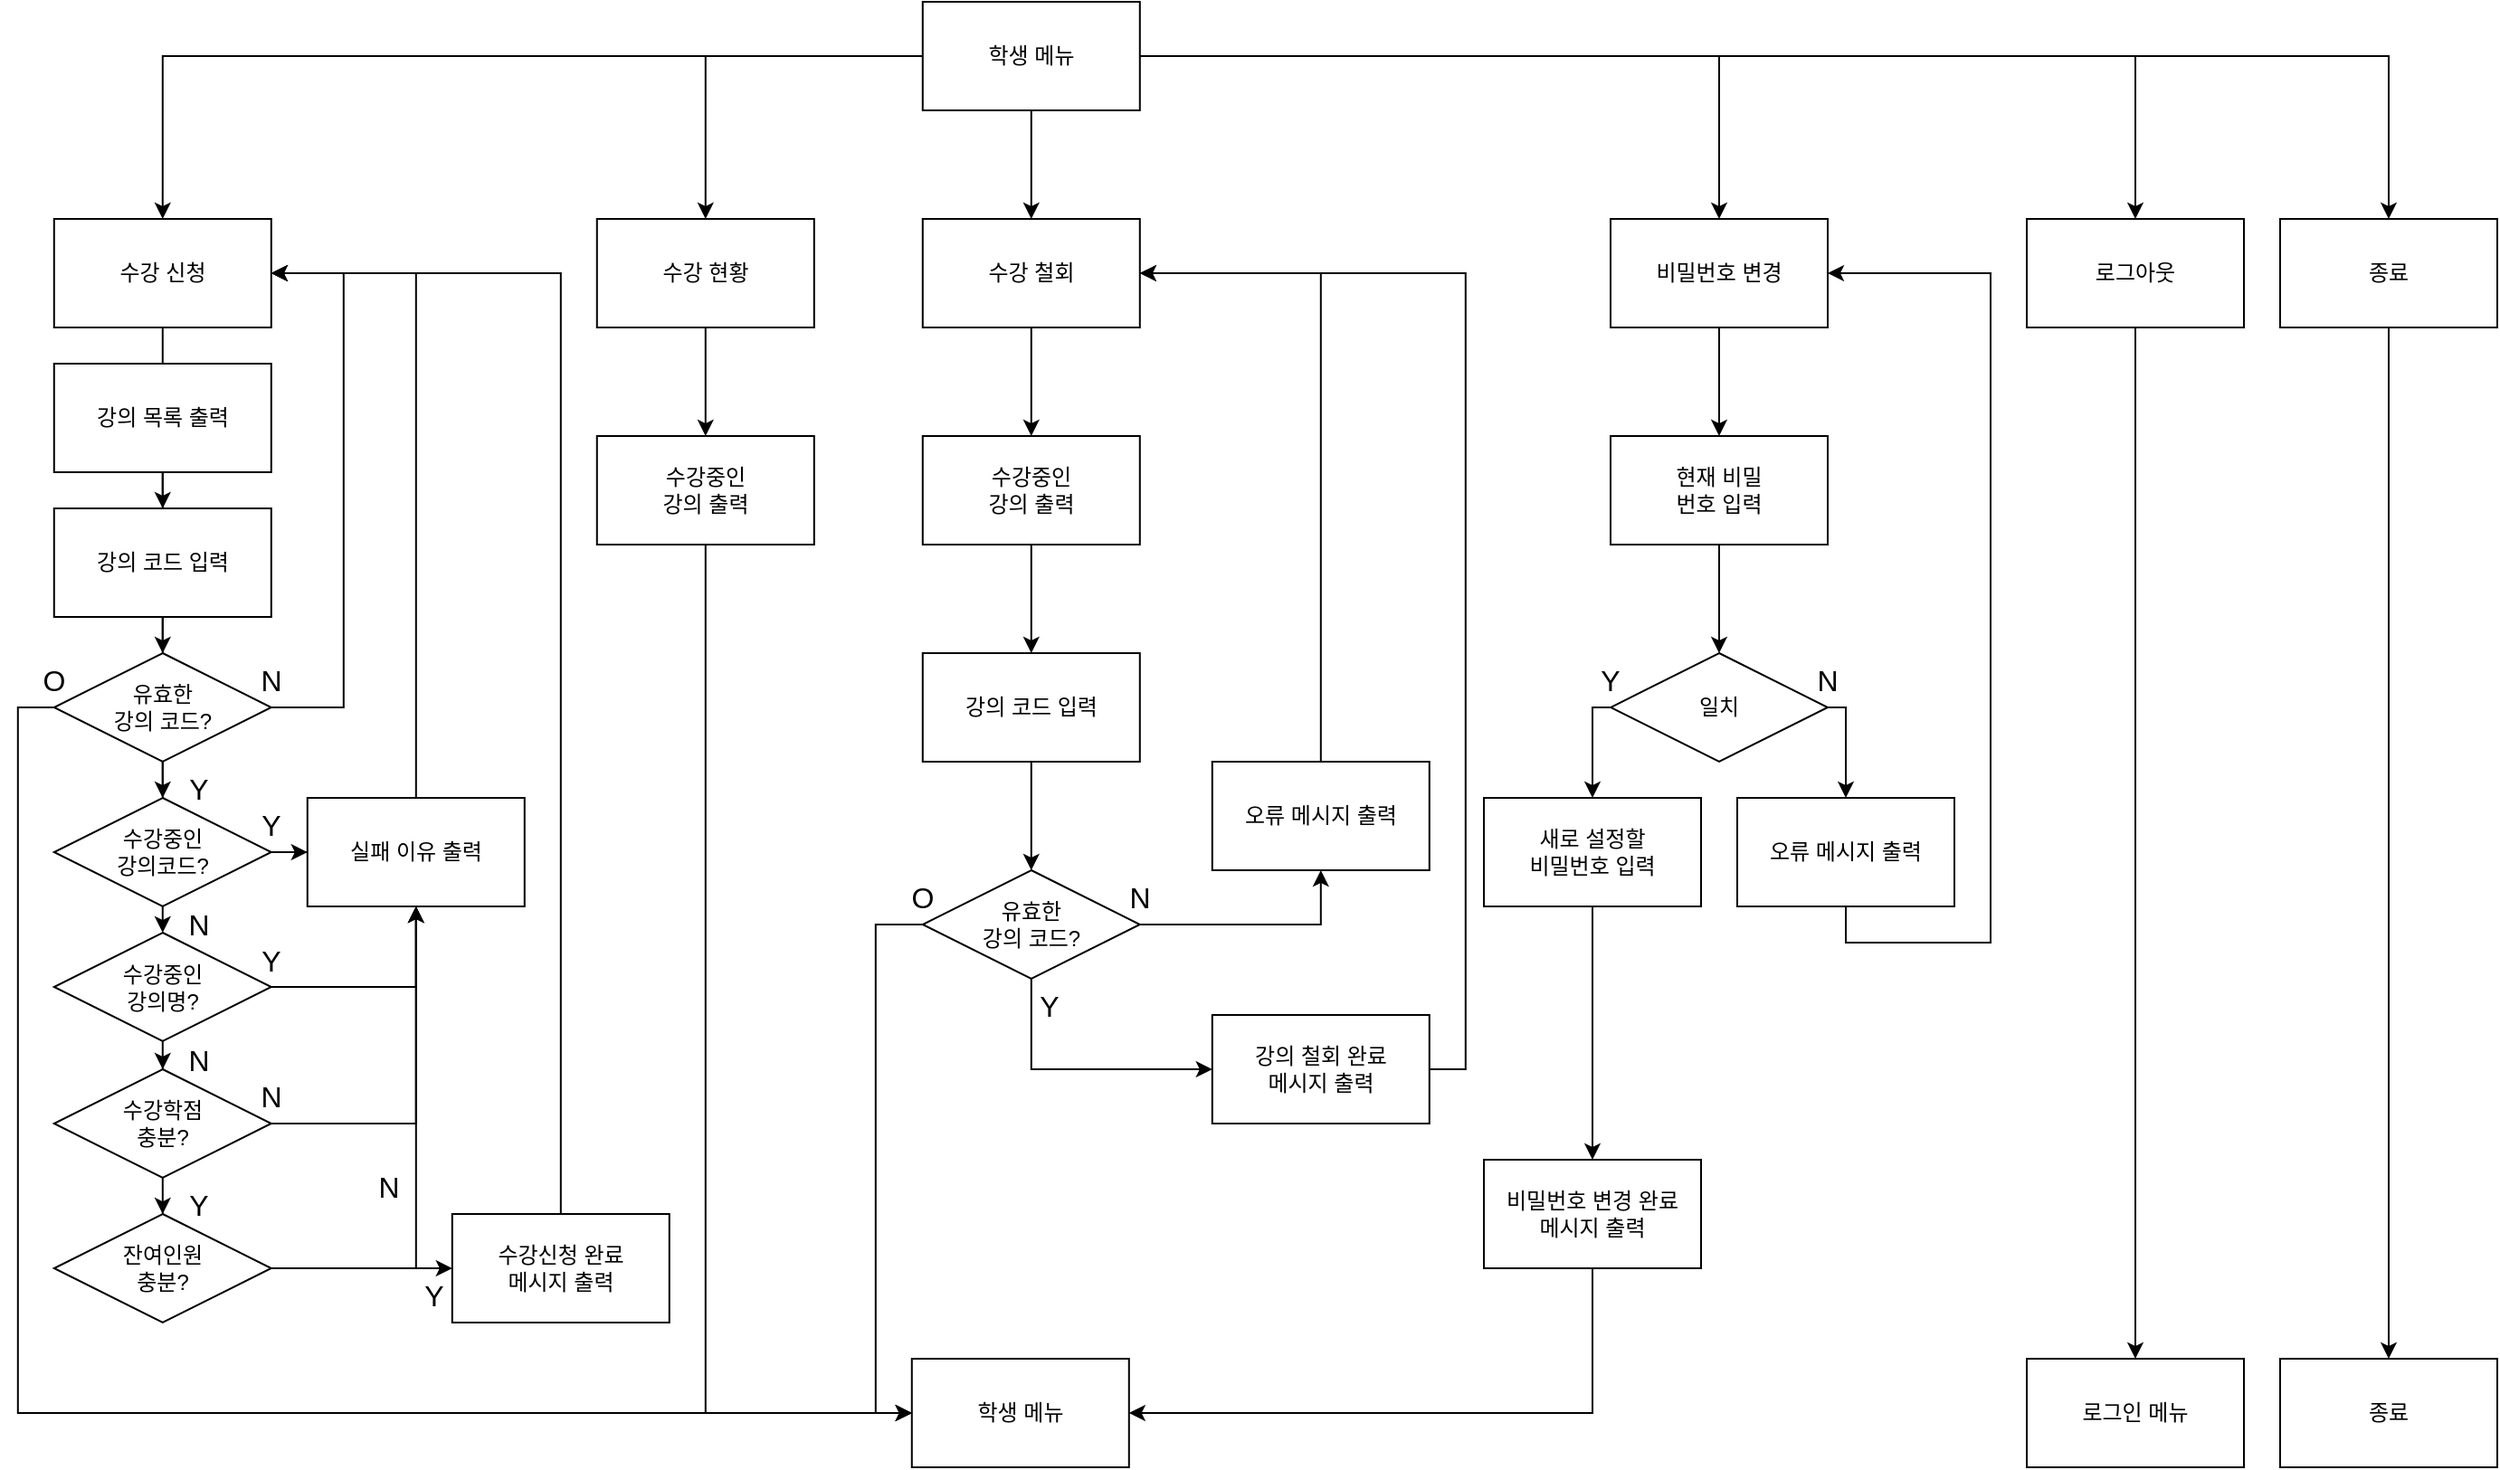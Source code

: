 <mxfile version="22.1.5" type="github">
  <diagram name="페이지-1" id="NWMa3qdQDlLlpgsDPK9D">
    <mxGraphModel dx="2862" dy="1292" grid="1" gridSize="10" guides="1" tooltips="1" connect="1" arrows="1" fold="1" page="1" pageScale="1" pageWidth="827" pageHeight="1169" math="0" shadow="0">
      <root>
        <mxCell id="0" />
        <mxCell id="1" parent="0" />
        <mxCell id="HAVesd4nzHuM8Gz4SuXQ-10" value="" style="edgeStyle=orthogonalEdgeStyle;rounded=0;orthogonalLoop=1;jettySize=auto;html=1;" parent="1" source="HAVesd4nzHuM8Gz4SuXQ-1" target="HAVesd4nzHuM8Gz4SuXQ-2" edge="1">
          <mxGeometry relative="1" as="geometry" />
        </mxCell>
        <mxCell id="HAVesd4nzHuM8Gz4SuXQ-18" style="edgeStyle=orthogonalEdgeStyle;rounded=0;orthogonalLoop=1;jettySize=auto;html=1;entryX=0.5;entryY=0;entryDx=0;entryDy=0;" parent="1" source="HAVesd4nzHuM8Gz4SuXQ-1" target="HAVesd4nzHuM8Gz4SuXQ-8" edge="1">
          <mxGeometry relative="1" as="geometry" />
        </mxCell>
        <mxCell id="HAVesd4nzHuM8Gz4SuXQ-52" style="edgeStyle=orthogonalEdgeStyle;rounded=0;orthogonalLoop=1;jettySize=auto;html=1;entryX=0.5;entryY=0;entryDx=0;entryDy=0;" parent="1" source="HAVesd4nzHuM8Gz4SuXQ-1" target="HAVesd4nzHuM8Gz4SuXQ-23" edge="1">
          <mxGeometry relative="1" as="geometry" />
        </mxCell>
        <mxCell id="HAVesd4nzHuM8Gz4SuXQ-71" style="edgeStyle=orthogonalEdgeStyle;rounded=0;orthogonalLoop=1;jettySize=auto;html=1;entryX=0.5;entryY=0;entryDx=0;entryDy=0;" parent="1" source="HAVesd4nzHuM8Gz4SuXQ-1" target="HAVesd4nzHuM8Gz4SuXQ-54" edge="1">
          <mxGeometry relative="1" as="geometry" />
        </mxCell>
        <mxCell id="HAVesd4nzHuM8Gz4SuXQ-72" style="edgeStyle=orthogonalEdgeStyle;rounded=0;orthogonalLoop=1;jettySize=auto;html=1;entryX=0.5;entryY=0;entryDx=0;entryDy=0;" parent="1" source="HAVesd4nzHuM8Gz4SuXQ-1" target="HAVesd4nzHuM8Gz4SuXQ-69" edge="1">
          <mxGeometry relative="1" as="geometry" />
        </mxCell>
        <mxCell id="HAVesd4nzHuM8Gz4SuXQ-73" style="edgeStyle=orthogonalEdgeStyle;rounded=0;orthogonalLoop=1;jettySize=auto;html=1;entryX=0.5;entryY=0;entryDx=0;entryDy=0;" parent="1" source="HAVesd4nzHuM8Gz4SuXQ-1" target="HAVesd4nzHuM8Gz4SuXQ-70" edge="1">
          <mxGeometry relative="1" as="geometry" />
        </mxCell>
        <mxCell id="HAVesd4nzHuM8Gz4SuXQ-1" value="학생 메뉴" style="rounded=0;whiteSpace=wrap;html=1;" parent="1" vertex="1">
          <mxGeometry x="-190.11" y="160" width="120" height="60" as="geometry" />
        </mxCell>
        <mxCell id="HAVesd4nzHuM8Gz4SuXQ-11" value="" style="edgeStyle=orthogonalEdgeStyle;rounded=0;orthogonalLoop=1;jettySize=auto;html=1;" parent="1" source="HAVesd4nzHuM8Gz4SuXQ-2" target="HAVesd4nzHuM8Gz4SuXQ-3" edge="1">
          <mxGeometry relative="1" as="geometry" />
        </mxCell>
        <mxCell id="HAVesd4nzHuM8Gz4SuXQ-2" value="수강 철회" style="rounded=0;whiteSpace=wrap;html=1;" parent="1" vertex="1">
          <mxGeometry x="-190.11" y="280" width="120" height="60" as="geometry" />
        </mxCell>
        <mxCell id="HAVesd4nzHuM8Gz4SuXQ-12" value="" style="edgeStyle=orthogonalEdgeStyle;rounded=0;orthogonalLoop=1;jettySize=auto;html=1;" parent="1" source="HAVesd4nzHuM8Gz4SuXQ-3" target="HAVesd4nzHuM8Gz4SuXQ-4" edge="1">
          <mxGeometry relative="1" as="geometry" />
        </mxCell>
        <mxCell id="HAVesd4nzHuM8Gz4SuXQ-3" value="수강중인&lt;br&gt;강의 출력" style="rounded=0;whiteSpace=wrap;html=1;" parent="1" vertex="1">
          <mxGeometry x="-190.11" y="400" width="120" height="60" as="geometry" />
        </mxCell>
        <mxCell id="HAVesd4nzHuM8Gz4SuXQ-13" value="" style="edgeStyle=orthogonalEdgeStyle;rounded=0;orthogonalLoop=1;jettySize=auto;html=1;" parent="1" source="HAVesd4nzHuM8Gz4SuXQ-4" target="HAVesd4nzHuM8Gz4SuXQ-5" edge="1">
          <mxGeometry relative="1" as="geometry" />
        </mxCell>
        <mxCell id="HAVesd4nzHuM8Gz4SuXQ-4" value="강의 코드 입력" style="rounded=0;whiteSpace=wrap;html=1;" parent="1" vertex="1">
          <mxGeometry x="-190.11" y="520" width="120" height="60" as="geometry" />
        </mxCell>
        <mxCell id="HAVesd4nzHuM8Gz4SuXQ-14" style="edgeStyle=orthogonalEdgeStyle;rounded=0;orthogonalLoop=1;jettySize=auto;html=1;entryX=0.5;entryY=1;entryDx=0;entryDy=0;" parent="1" source="HAVesd4nzHuM8Gz4SuXQ-5" target="HAVesd4nzHuM8Gz4SuXQ-6" edge="1">
          <mxGeometry relative="1" as="geometry" />
        </mxCell>
        <mxCell id="HAVesd4nzHuM8Gz4SuXQ-15" style="edgeStyle=orthogonalEdgeStyle;rounded=0;orthogonalLoop=1;jettySize=auto;html=1;entryX=0;entryY=0.5;entryDx=0;entryDy=0;" parent="1" source="HAVesd4nzHuM8Gz4SuXQ-5" target="HAVesd4nzHuM8Gz4SuXQ-7" edge="1">
          <mxGeometry relative="1" as="geometry">
            <Array as="points">
              <mxPoint x="-130.11" y="750" />
            </Array>
          </mxGeometry>
        </mxCell>
        <mxCell id="HAVesd4nzHuM8Gz4SuXQ-21" style="edgeStyle=orthogonalEdgeStyle;rounded=0;orthogonalLoop=1;jettySize=auto;html=1;entryX=0;entryY=0.5;entryDx=0;entryDy=0;" parent="1" source="HAVesd4nzHuM8Gz4SuXQ-5" target="HAVesd4nzHuM8Gz4SuXQ-20" edge="1">
          <mxGeometry relative="1" as="geometry">
            <Array as="points">
              <mxPoint x="-216.11" y="670" />
              <mxPoint x="-216.11" y="940" />
            </Array>
          </mxGeometry>
        </mxCell>
        <mxCell id="HAVesd4nzHuM8Gz4SuXQ-5" value="유효한&lt;br&gt;강의 코드?" style="rhombus;whiteSpace=wrap;html=1;" parent="1" vertex="1">
          <mxGeometry x="-190.11" y="640" width="120" height="60" as="geometry" />
        </mxCell>
        <mxCell id="HAVesd4nzHuM8Gz4SuXQ-17" style="edgeStyle=orthogonalEdgeStyle;rounded=0;orthogonalLoop=1;jettySize=auto;html=1;" parent="1" source="HAVesd4nzHuM8Gz4SuXQ-6" edge="1">
          <mxGeometry relative="1" as="geometry">
            <mxPoint x="-70.11" y="310" as="targetPoint" />
            <Array as="points">
              <mxPoint x="29.89" y="310" />
            </Array>
          </mxGeometry>
        </mxCell>
        <mxCell id="HAVesd4nzHuM8Gz4SuXQ-6" value="오류 메시지 출력" style="rounded=0;whiteSpace=wrap;html=1;" parent="1" vertex="1">
          <mxGeometry x="-30.11" y="580" width="120" height="60" as="geometry" />
        </mxCell>
        <mxCell id="HAVesd4nzHuM8Gz4SuXQ-16" style="edgeStyle=orthogonalEdgeStyle;rounded=0;orthogonalLoop=1;jettySize=auto;html=1;entryX=1;entryY=0.5;entryDx=0;entryDy=0;" parent="1" source="HAVesd4nzHuM8Gz4SuXQ-7" target="HAVesd4nzHuM8Gz4SuXQ-2" edge="1">
          <mxGeometry relative="1" as="geometry">
            <Array as="points">
              <mxPoint x="109.89" y="750" />
              <mxPoint x="109.89" y="310" />
            </Array>
          </mxGeometry>
        </mxCell>
        <mxCell id="HAVesd4nzHuM8Gz4SuXQ-7" value="강의 철회 완료&lt;br&gt;메시지 출력" style="rounded=0;whiteSpace=wrap;html=1;" parent="1" vertex="1">
          <mxGeometry x="-30.11" y="720" width="120" height="60" as="geometry" />
        </mxCell>
        <mxCell id="HAVesd4nzHuM8Gz4SuXQ-19" value="" style="edgeStyle=orthogonalEdgeStyle;rounded=0;orthogonalLoop=1;jettySize=auto;html=1;" parent="1" source="HAVesd4nzHuM8Gz4SuXQ-8" target="HAVesd4nzHuM8Gz4SuXQ-9" edge="1">
          <mxGeometry relative="1" as="geometry" />
        </mxCell>
        <mxCell id="HAVesd4nzHuM8Gz4SuXQ-8" value="수강 현황" style="rounded=0;whiteSpace=wrap;html=1;" parent="1" vertex="1">
          <mxGeometry x="-370.11" y="280" width="120" height="60" as="geometry" />
        </mxCell>
        <mxCell id="HAVesd4nzHuM8Gz4SuXQ-22" style="edgeStyle=orthogonalEdgeStyle;rounded=0;orthogonalLoop=1;jettySize=auto;html=1;entryX=0;entryY=0.5;entryDx=0;entryDy=0;" parent="1" source="HAVesd4nzHuM8Gz4SuXQ-9" target="HAVesd4nzHuM8Gz4SuXQ-20" edge="1">
          <mxGeometry relative="1" as="geometry">
            <Array as="points">
              <mxPoint x="-310.11" y="940" />
            </Array>
          </mxGeometry>
        </mxCell>
        <mxCell id="HAVesd4nzHuM8Gz4SuXQ-9" value="수강중인&lt;br&gt;강의 출력" style="rounded=0;whiteSpace=wrap;html=1;" parent="1" vertex="1">
          <mxGeometry x="-370.11" y="400" width="120" height="60" as="geometry" />
        </mxCell>
        <mxCell id="HAVesd4nzHuM8Gz4SuXQ-20" value="학생 메뉴" style="rounded=0;whiteSpace=wrap;html=1;" parent="1" vertex="1">
          <mxGeometry x="-196.11" y="910" width="120" height="60" as="geometry" />
        </mxCell>
        <mxCell id="HAVesd4nzHuM8Gz4SuXQ-32" value="" style="edgeStyle=orthogonalEdgeStyle;rounded=0;orthogonalLoop=1;jettySize=auto;html=1;" parent="1" source="HAVesd4nzHuM8Gz4SuXQ-23" target="HAVesd4nzHuM8Gz4SuXQ-25" edge="1">
          <mxGeometry relative="1" as="geometry" />
        </mxCell>
        <mxCell id="HAVesd4nzHuM8Gz4SuXQ-23" value="수강 신청" style="rounded=0;whiteSpace=wrap;html=1;" parent="1" vertex="1">
          <mxGeometry x="-670.11" y="280" width="120" height="60" as="geometry" />
        </mxCell>
        <mxCell id="HAVesd4nzHuM8Gz4SuXQ-33" value="" style="edgeStyle=orthogonalEdgeStyle;rounded=0;orthogonalLoop=1;jettySize=auto;html=1;" parent="1" source="HAVesd4nzHuM8Gz4SuXQ-24" target="HAVesd4nzHuM8Gz4SuXQ-26" edge="1">
          <mxGeometry relative="1" as="geometry" />
        </mxCell>
        <mxCell id="HAVesd4nzHuM8Gz4SuXQ-24" value="강의 목록 출력" style="rounded=0;whiteSpace=wrap;html=1;" parent="1" vertex="1">
          <mxGeometry x="-670.11" y="360" width="120" height="60" as="geometry" />
        </mxCell>
        <mxCell id="HAVesd4nzHuM8Gz4SuXQ-34" value="" style="edgeStyle=orthogonalEdgeStyle;rounded=0;orthogonalLoop=1;jettySize=auto;html=1;" parent="1" source="HAVesd4nzHuM8Gz4SuXQ-25" target="HAVesd4nzHuM8Gz4SuXQ-27" edge="1">
          <mxGeometry relative="1" as="geometry" />
        </mxCell>
        <mxCell id="HAVesd4nzHuM8Gz4SuXQ-25" value="강의 코드 입력" style="rounded=0;whiteSpace=wrap;html=1;" parent="1" vertex="1">
          <mxGeometry x="-670.11" y="440" width="120" height="60" as="geometry" />
        </mxCell>
        <mxCell id="HAVesd4nzHuM8Gz4SuXQ-35" value="" style="edgeStyle=orthogonalEdgeStyle;rounded=0;orthogonalLoop=1;jettySize=auto;html=1;" parent="1" source="HAVesd4nzHuM8Gz4SuXQ-26" target="HAVesd4nzHuM8Gz4SuXQ-28" edge="1">
          <mxGeometry relative="1" as="geometry" />
        </mxCell>
        <mxCell id="HAVesd4nzHuM8Gz4SuXQ-38" style="edgeStyle=orthogonalEdgeStyle;rounded=0;orthogonalLoop=1;jettySize=auto;html=1;entryX=1;entryY=0.5;entryDx=0;entryDy=0;" parent="1" source="HAVesd4nzHuM8Gz4SuXQ-26" target="HAVesd4nzHuM8Gz4SuXQ-23" edge="1">
          <mxGeometry relative="1" as="geometry">
            <Array as="points">
              <mxPoint x="-510.11" y="550" />
              <mxPoint x="-510.11" y="310" />
            </Array>
          </mxGeometry>
        </mxCell>
        <mxCell id="HAVesd4nzHuM8Gz4SuXQ-51" style="edgeStyle=orthogonalEdgeStyle;rounded=0;orthogonalLoop=1;jettySize=auto;html=1;entryX=0;entryY=0.5;entryDx=0;entryDy=0;" parent="1" source="HAVesd4nzHuM8Gz4SuXQ-26" target="HAVesd4nzHuM8Gz4SuXQ-20" edge="1">
          <mxGeometry relative="1" as="geometry">
            <Array as="points">
              <mxPoint x="-690.11" y="550" />
              <mxPoint x="-690.11" y="940" />
            </Array>
          </mxGeometry>
        </mxCell>
        <mxCell id="HAVesd4nzHuM8Gz4SuXQ-26" value="유효한&lt;br&gt;강의 코드?" style="rhombus;whiteSpace=wrap;html=1;" parent="1" vertex="1">
          <mxGeometry x="-670.11" y="520" width="120" height="60" as="geometry" />
        </mxCell>
        <mxCell id="HAVesd4nzHuM8Gz4SuXQ-40" value="" style="edgeStyle=orthogonalEdgeStyle;rounded=0;orthogonalLoop=1;jettySize=auto;html=1;" parent="1" source="HAVesd4nzHuM8Gz4SuXQ-27" target="HAVesd4nzHuM8Gz4SuXQ-39" edge="1">
          <mxGeometry relative="1" as="geometry" />
        </mxCell>
        <mxCell id="HAVesd4nzHuM8Gz4SuXQ-27" value="수강중인&lt;br&gt;강의코드?" style="rhombus;whiteSpace=wrap;html=1;" parent="1" vertex="1">
          <mxGeometry x="-670.11" y="600" width="120" height="60" as="geometry" />
        </mxCell>
        <mxCell id="HAVesd4nzHuM8Gz4SuXQ-37" style="edgeStyle=orthogonalEdgeStyle;rounded=0;orthogonalLoop=1;jettySize=auto;html=1;entryX=0.5;entryY=0;entryDx=0;entryDy=0;" parent="1" source="HAVesd4nzHuM8Gz4SuXQ-28" target="HAVesd4nzHuM8Gz4SuXQ-29" edge="1">
          <mxGeometry relative="1" as="geometry" />
        </mxCell>
        <mxCell id="HAVesd4nzHuM8Gz4SuXQ-41" style="edgeStyle=orthogonalEdgeStyle;rounded=0;orthogonalLoop=1;jettySize=auto;html=1;entryX=0.5;entryY=1;entryDx=0;entryDy=0;" parent="1" source="HAVesd4nzHuM8Gz4SuXQ-28" target="HAVesd4nzHuM8Gz4SuXQ-39" edge="1">
          <mxGeometry relative="1" as="geometry" />
        </mxCell>
        <mxCell id="HAVesd4nzHuM8Gz4SuXQ-28" value="수강중인&lt;br&gt;강의명?" style="rhombus;whiteSpace=wrap;html=1;" parent="1" vertex="1">
          <mxGeometry x="-670.11" y="674.5" width="120" height="60" as="geometry" />
        </mxCell>
        <mxCell id="HAVesd4nzHuM8Gz4SuXQ-36" value="" style="edgeStyle=orthogonalEdgeStyle;rounded=0;orthogonalLoop=1;jettySize=auto;html=1;" parent="1" source="HAVesd4nzHuM8Gz4SuXQ-29" target="HAVesd4nzHuM8Gz4SuXQ-31" edge="1">
          <mxGeometry relative="1" as="geometry" />
        </mxCell>
        <mxCell id="HAVesd4nzHuM8Gz4SuXQ-42" style="edgeStyle=orthogonalEdgeStyle;rounded=0;orthogonalLoop=1;jettySize=auto;html=1;entryX=0.5;entryY=1;entryDx=0;entryDy=0;" parent="1" source="HAVesd4nzHuM8Gz4SuXQ-29" target="HAVesd4nzHuM8Gz4SuXQ-39" edge="1">
          <mxGeometry relative="1" as="geometry" />
        </mxCell>
        <mxCell id="HAVesd4nzHuM8Gz4SuXQ-29" value="수강학점&lt;br&gt;충분?" style="rhombus;whiteSpace=wrap;html=1;" parent="1" vertex="1">
          <mxGeometry x="-670.11" y="750" width="120" height="60" as="geometry" />
        </mxCell>
        <mxCell id="HAVesd4nzHuM8Gz4SuXQ-43" style="edgeStyle=orthogonalEdgeStyle;rounded=0;orthogonalLoop=1;jettySize=auto;html=1;" parent="1" source="HAVesd4nzHuM8Gz4SuXQ-31" target="HAVesd4nzHuM8Gz4SuXQ-39" edge="1">
          <mxGeometry relative="1" as="geometry">
            <Array as="points">
              <mxPoint x="-470.11" y="860" />
            </Array>
          </mxGeometry>
        </mxCell>
        <mxCell id="HAVesd4nzHuM8Gz4SuXQ-45" style="edgeStyle=orthogonalEdgeStyle;rounded=0;orthogonalLoop=1;jettySize=auto;html=1;entryX=0;entryY=0.5;entryDx=0;entryDy=0;" parent="1" source="HAVesd4nzHuM8Gz4SuXQ-31" target="HAVesd4nzHuM8Gz4SuXQ-46" edge="1">
          <mxGeometry relative="1" as="geometry">
            <mxPoint x="-420.11" y="910" as="targetPoint" />
          </mxGeometry>
        </mxCell>
        <mxCell id="HAVesd4nzHuM8Gz4SuXQ-31" value="잔여인원&lt;br&gt;충분?" style="rhombus;whiteSpace=wrap;html=1;" parent="1" vertex="1">
          <mxGeometry x="-670.11" y="830" width="120" height="60" as="geometry" />
        </mxCell>
        <mxCell id="HAVesd4nzHuM8Gz4SuXQ-44" style="edgeStyle=orthogonalEdgeStyle;rounded=0;orthogonalLoop=1;jettySize=auto;html=1;entryX=1;entryY=0.5;entryDx=0;entryDy=0;" parent="1" source="HAVesd4nzHuM8Gz4SuXQ-39" target="HAVesd4nzHuM8Gz4SuXQ-23" edge="1">
          <mxGeometry relative="1" as="geometry">
            <Array as="points">
              <mxPoint x="-470.11" y="310" />
            </Array>
          </mxGeometry>
        </mxCell>
        <mxCell id="HAVesd4nzHuM8Gz4SuXQ-39" value="실패 이유 출력" style="rounded=0;whiteSpace=wrap;html=1;" parent="1" vertex="1">
          <mxGeometry x="-530.11" y="600" width="120" height="60" as="geometry" />
        </mxCell>
        <mxCell id="HAVesd4nzHuM8Gz4SuXQ-48" style="edgeStyle=orthogonalEdgeStyle;rounded=0;orthogonalLoop=1;jettySize=auto;html=1;entryX=1;entryY=0.5;entryDx=0;entryDy=0;" parent="1" source="HAVesd4nzHuM8Gz4SuXQ-46" target="HAVesd4nzHuM8Gz4SuXQ-23" edge="1">
          <mxGeometry relative="1" as="geometry">
            <Array as="points">
              <mxPoint x="-390.11" y="310" />
            </Array>
          </mxGeometry>
        </mxCell>
        <mxCell id="HAVesd4nzHuM8Gz4SuXQ-46" value="수강신청 완료&lt;br&gt;메시지 출력" style="rounded=0;whiteSpace=wrap;html=1;" parent="1" vertex="1">
          <mxGeometry x="-450.11" y="830" width="120" height="60" as="geometry" />
        </mxCell>
        <mxCell id="HAVesd4nzHuM8Gz4SuXQ-53" value="" style="edgeStyle=orthogonalEdgeStyle;rounded=0;orthogonalLoop=1;jettySize=auto;html=1;" parent="1" source="HAVesd4nzHuM8Gz4SuXQ-54" target="HAVesd4nzHuM8Gz4SuXQ-56" edge="1">
          <mxGeometry relative="1" as="geometry" />
        </mxCell>
        <mxCell id="HAVesd4nzHuM8Gz4SuXQ-54" value="비밀번호 변경" style="rounded=0;whiteSpace=wrap;html=1;" parent="1" vertex="1">
          <mxGeometry x="190" y="280" width="120" height="60" as="geometry" />
        </mxCell>
        <mxCell id="HAVesd4nzHuM8Gz4SuXQ-55" value="" style="edgeStyle=orthogonalEdgeStyle;rounded=0;orthogonalLoop=1;jettySize=auto;html=1;" parent="1" source="HAVesd4nzHuM8Gz4SuXQ-56" target="HAVesd4nzHuM8Gz4SuXQ-59" edge="1">
          <mxGeometry relative="1" as="geometry" />
        </mxCell>
        <mxCell id="HAVesd4nzHuM8Gz4SuXQ-56" value="현재 비밀&lt;br&gt;번호 입력" style="rounded=0;whiteSpace=wrap;html=1;" parent="1" vertex="1">
          <mxGeometry x="190" y="400" width="120" height="60" as="geometry" />
        </mxCell>
        <mxCell id="HAVesd4nzHuM8Gz4SuXQ-63" style="edgeStyle=orthogonalEdgeStyle;rounded=0;orthogonalLoop=1;jettySize=auto;html=1;entryX=0.5;entryY=0;entryDx=0;entryDy=0;" parent="1" source="HAVesd4nzHuM8Gz4SuXQ-59" target="HAVesd4nzHuM8Gz4SuXQ-60" edge="1">
          <mxGeometry relative="1" as="geometry">
            <Array as="points">
              <mxPoint x="320" y="550" />
            </Array>
          </mxGeometry>
        </mxCell>
        <mxCell id="HAVesd4nzHuM8Gz4SuXQ-64" style="edgeStyle=orthogonalEdgeStyle;rounded=0;orthogonalLoop=1;jettySize=auto;html=1;" parent="1" source="HAVesd4nzHuM8Gz4SuXQ-59" target="HAVesd4nzHuM8Gz4SuXQ-61" edge="1">
          <mxGeometry relative="1" as="geometry">
            <Array as="points">
              <mxPoint x="180" y="550" />
            </Array>
          </mxGeometry>
        </mxCell>
        <mxCell id="HAVesd4nzHuM8Gz4SuXQ-59" value="일치" style="rhombus;whiteSpace=wrap;html=1;" parent="1" vertex="1">
          <mxGeometry x="190" y="520" width="120" height="60" as="geometry" />
        </mxCell>
        <mxCell id="HAVesd4nzHuM8Gz4SuXQ-67" style="edgeStyle=orthogonalEdgeStyle;rounded=0;orthogonalLoop=1;jettySize=auto;html=1;entryX=1;entryY=0.5;entryDx=0;entryDy=0;" parent="1" source="HAVesd4nzHuM8Gz4SuXQ-60" target="HAVesd4nzHuM8Gz4SuXQ-54" edge="1">
          <mxGeometry relative="1" as="geometry">
            <Array as="points">
              <mxPoint x="320" y="680" />
              <mxPoint x="400" y="680" />
              <mxPoint x="400" y="310" />
            </Array>
          </mxGeometry>
        </mxCell>
        <mxCell id="HAVesd4nzHuM8Gz4SuXQ-60" value="오류 메시지 출력" style="rounded=0;whiteSpace=wrap;html=1;" parent="1" vertex="1">
          <mxGeometry x="260" y="600" width="120" height="60" as="geometry" />
        </mxCell>
        <mxCell id="HAVesd4nzHuM8Gz4SuXQ-66" style="edgeStyle=orthogonalEdgeStyle;rounded=0;orthogonalLoop=1;jettySize=auto;html=1;" parent="1" source="HAVesd4nzHuM8Gz4SuXQ-61" target="HAVesd4nzHuM8Gz4SuXQ-65" edge="1">
          <mxGeometry relative="1" as="geometry" />
        </mxCell>
        <mxCell id="HAVesd4nzHuM8Gz4SuXQ-61" value="새로 설정할&lt;br&gt;비밀번호 입력" style="rounded=0;whiteSpace=wrap;html=1;" parent="1" vertex="1">
          <mxGeometry x="120" y="600" width="120" height="60" as="geometry" />
        </mxCell>
        <mxCell id="HAVesd4nzHuM8Gz4SuXQ-68" style="edgeStyle=orthogonalEdgeStyle;rounded=0;orthogonalLoop=1;jettySize=auto;html=1;entryX=1;entryY=0.5;entryDx=0;entryDy=0;" parent="1" source="HAVesd4nzHuM8Gz4SuXQ-65" target="HAVesd4nzHuM8Gz4SuXQ-20" edge="1">
          <mxGeometry relative="1" as="geometry">
            <Array as="points">
              <mxPoint x="180" y="940" />
            </Array>
          </mxGeometry>
        </mxCell>
        <mxCell id="HAVesd4nzHuM8Gz4SuXQ-65" value="비밀번호 변경 완료&lt;br&gt;메시지 출력" style="rounded=0;whiteSpace=wrap;html=1;" parent="1" vertex="1">
          <mxGeometry x="120" y="800" width="120" height="60" as="geometry" />
        </mxCell>
        <mxCell id="HAVesd4nzHuM8Gz4SuXQ-77" style="edgeStyle=orthogonalEdgeStyle;rounded=0;orthogonalLoop=1;jettySize=auto;html=1;entryX=0.5;entryY=0;entryDx=0;entryDy=0;" parent="1" source="HAVesd4nzHuM8Gz4SuXQ-69" target="HAVesd4nzHuM8Gz4SuXQ-76" edge="1">
          <mxGeometry relative="1" as="geometry" />
        </mxCell>
        <mxCell id="HAVesd4nzHuM8Gz4SuXQ-69" value="로그아웃" style="rounded=0;whiteSpace=wrap;html=1;" parent="1" vertex="1">
          <mxGeometry x="420" y="280" width="120" height="60" as="geometry" />
        </mxCell>
        <mxCell id="HAVesd4nzHuM8Gz4SuXQ-78" style="edgeStyle=orthogonalEdgeStyle;rounded=0;orthogonalLoop=1;jettySize=auto;html=1;entryX=0.5;entryY=0;entryDx=0;entryDy=0;" parent="1" source="HAVesd4nzHuM8Gz4SuXQ-70" target="HAVesd4nzHuM8Gz4SuXQ-75" edge="1">
          <mxGeometry relative="1" as="geometry" />
        </mxCell>
        <mxCell id="HAVesd4nzHuM8Gz4SuXQ-70" value="종료" style="rounded=0;whiteSpace=wrap;html=1;" parent="1" vertex="1">
          <mxGeometry x="560" y="280" width="120" height="60" as="geometry" />
        </mxCell>
        <mxCell id="HAVesd4nzHuM8Gz4SuXQ-75" value="종료" style="rounded=0;whiteSpace=wrap;html=1;" parent="1" vertex="1">
          <mxGeometry x="560" y="910" width="120" height="60" as="geometry" />
        </mxCell>
        <mxCell id="HAVesd4nzHuM8Gz4SuXQ-76" value="로그인 메뉴" style="rounded=0;whiteSpace=wrap;html=1;" parent="1" vertex="1">
          <mxGeometry x="420" y="910" width="120" height="60" as="geometry" />
        </mxCell>
        <mxCell id="WazQayZ7tBzVkAdQf7cq-1" value="Y" style="text;html=1;strokeColor=none;fillColor=none;align=center;verticalAlign=middle;whiteSpace=wrap;rounded=0;fontSize=16;" vertex="1" parent="1">
          <mxGeometry x="-150" y="700" width="60" height="30" as="geometry" />
        </mxCell>
        <mxCell id="WazQayZ7tBzVkAdQf7cq-2" value="Y" style="text;html=1;strokeColor=none;fillColor=none;align=center;verticalAlign=middle;whiteSpace=wrap;rounded=0;fontSize=16;" vertex="1" parent="1">
          <mxGeometry x="160" y="520" width="60" height="30" as="geometry" />
        </mxCell>
        <mxCell id="WazQayZ7tBzVkAdQf7cq-3" value="Y" style="text;html=1;strokeColor=none;fillColor=none;align=center;verticalAlign=middle;whiteSpace=wrap;rounded=0;fontSize=16;" vertex="1" parent="1">
          <mxGeometry x="-620" y="580" width="60" height="30" as="geometry" />
        </mxCell>
        <mxCell id="WazQayZ7tBzVkAdQf7cq-4" value="Y" style="text;html=1;strokeColor=none;fillColor=none;align=center;verticalAlign=middle;whiteSpace=wrap;rounded=0;fontSize=16;" vertex="1" parent="1">
          <mxGeometry x="-580" y="600" width="60" height="30" as="geometry" />
        </mxCell>
        <mxCell id="WazQayZ7tBzVkAdQf7cq-5" value="Y" style="text;html=1;strokeColor=none;fillColor=none;align=center;verticalAlign=middle;whiteSpace=wrap;rounded=0;fontSize=16;" vertex="1" parent="1">
          <mxGeometry x="-580" y="674.5" width="60" height="30" as="geometry" />
        </mxCell>
        <mxCell id="WazQayZ7tBzVkAdQf7cq-6" value="N" style="text;html=1;strokeColor=none;fillColor=none;align=center;verticalAlign=middle;whiteSpace=wrap;rounded=0;fontSize=16;" vertex="1" parent="1">
          <mxGeometry x="-580" y="750" width="60" height="30" as="geometry" />
        </mxCell>
        <mxCell id="WazQayZ7tBzVkAdQf7cq-7" value="N" style="text;html=1;strokeColor=none;fillColor=none;align=center;verticalAlign=middle;whiteSpace=wrap;rounded=0;fontSize=16;" vertex="1" parent="1">
          <mxGeometry x="-490" y="800" width="10" height="30" as="geometry" />
        </mxCell>
        <mxCell id="WazQayZ7tBzVkAdQf7cq-8" value="N" style="text;html=1;strokeColor=none;fillColor=none;align=center;verticalAlign=middle;whiteSpace=wrap;rounded=0;fontSize=16;" vertex="1" parent="1">
          <mxGeometry x="-580" y="520" width="60" height="30" as="geometry" />
        </mxCell>
        <mxCell id="WazQayZ7tBzVkAdQf7cq-12" value="Y" style="text;html=1;strokeColor=none;fillColor=none;align=center;verticalAlign=middle;whiteSpace=wrap;rounded=0;fontSize=16;" vertex="1" parent="1">
          <mxGeometry x="-490" y="860" width="60" height="30" as="geometry" />
        </mxCell>
        <mxCell id="WazQayZ7tBzVkAdQf7cq-13" value="O" style="text;html=1;strokeColor=none;fillColor=none;align=center;verticalAlign=middle;whiteSpace=wrap;rounded=0;fontSize=16;" vertex="1" parent="1">
          <mxGeometry x="-700" y="520" width="60" height="30" as="geometry" />
        </mxCell>
        <mxCell id="WazQayZ7tBzVkAdQf7cq-14" value="N" style="text;html=1;strokeColor=none;fillColor=none;align=center;verticalAlign=middle;whiteSpace=wrap;rounded=0;fontSize=16;" vertex="1" parent="1">
          <mxGeometry x="-620" y="655" width="60" height="30" as="geometry" />
        </mxCell>
        <mxCell id="WazQayZ7tBzVkAdQf7cq-15" value="Y" style="text;html=1;strokeColor=none;fillColor=none;align=center;verticalAlign=middle;whiteSpace=wrap;rounded=0;fontSize=16;" vertex="1" parent="1">
          <mxGeometry x="-620" y="810" width="60" height="30" as="geometry" />
        </mxCell>
        <mxCell id="WazQayZ7tBzVkAdQf7cq-16" value="N" style="text;html=1;strokeColor=none;fillColor=none;align=center;verticalAlign=middle;whiteSpace=wrap;rounded=0;fontSize=16;" vertex="1" parent="1">
          <mxGeometry x="-620" y="730" width="60" height="30" as="geometry" />
        </mxCell>
        <mxCell id="WazQayZ7tBzVkAdQf7cq-17" value="N" style="text;html=1;strokeColor=none;fillColor=none;align=center;verticalAlign=middle;whiteSpace=wrap;rounded=0;fontSize=16;" vertex="1" parent="1">
          <mxGeometry x="-100" y="640" width="60" height="30" as="geometry" />
        </mxCell>
        <mxCell id="WazQayZ7tBzVkAdQf7cq-18" value="N" style="text;html=1;strokeColor=none;fillColor=none;align=center;verticalAlign=middle;whiteSpace=wrap;rounded=0;fontSize=16;" vertex="1" parent="1">
          <mxGeometry x="280" y="520" width="60" height="30" as="geometry" />
        </mxCell>
        <mxCell id="WazQayZ7tBzVkAdQf7cq-19" value="O" style="text;html=1;strokeColor=none;fillColor=none;align=center;verticalAlign=middle;whiteSpace=wrap;rounded=0;fontSize=16;" vertex="1" parent="1">
          <mxGeometry x="-220" y="640" width="60" height="30" as="geometry" />
        </mxCell>
      </root>
    </mxGraphModel>
  </diagram>
</mxfile>
